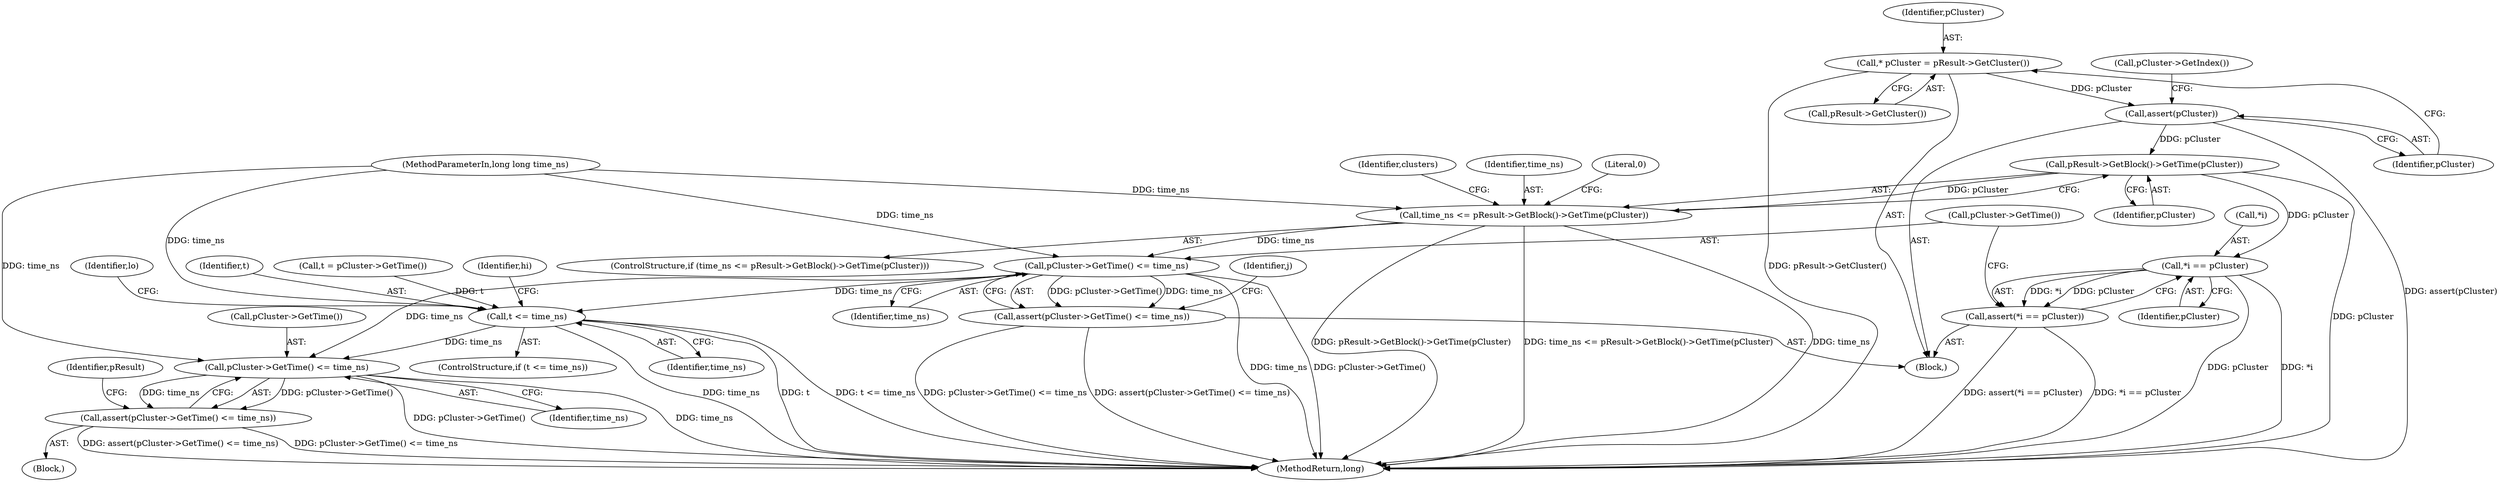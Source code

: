 digraph "1_Android_04839626ed859623901ebd3a5fd483982186b59d_197@pointer" {
"1000125" [label="(Call,* pCluster = pResult->GetCluster())"];
"1000128" [label="(Call,assert(pCluster))"];
"1000137" [label="(Call,pResult->GetBlock()->GetTime(pCluster))"];
"1000135" [label="(Call,time_ns <= pResult->GetBlock()->GetTime(pCluster))"];
"1000169" [label="(Call,pCluster->GetTime() <= time_ns)"];
"1000168" [label="(Call,assert(pCluster->GetTime() <= time_ns))"];
"1000218" [label="(Call,t <= time_ns)"];
"1000259" [label="(Call,pCluster->GetTime() <= time_ns)"];
"1000258" [label="(Call,assert(pCluster->GetTime() <= time_ns))"];
"1000164" [label="(Call,*i == pCluster)"];
"1000163" [label="(Call,assert(*i == pCluster))"];
"1000126" [label="(Identifier,pCluster)"];
"1000250" [label="(Block,)"];
"1000128" [label="(Call,assert(pCluster))"];
"1000220" [label="(Identifier,time_ns)"];
"1000258" [label="(Call,assert(pCluster->GetTime() <= time_ns))"];
"1000137" [label="(Call,pResult->GetBlock()->GetTime(pCluster))"];
"1000167" [label="(Identifier,pCluster)"];
"1000222" [label="(Identifier,lo)"];
"1000104" [label="(MethodParameterIn,long long time_ns)"];
"1000171" [label="(Identifier,time_ns)"];
"1000140" [label="(Literal,0)"];
"1000165" [label="(Call,*i)"];
"1000219" [label="(Identifier,t)"];
"1000142" [label="(Identifier,clusters)"];
"1000164" [label="(Call,*i == pCluster)"];
"1000136" [label="(Identifier,time_ns)"];
"1000138" [label="(Identifier,pCluster)"];
"1000135" [label="(Call,time_ns <= pResult->GetBlock()->GetTime(pCluster))"];
"1000169" [label="(Call,pCluster->GetTime() <= time_ns)"];
"1000214" [label="(Call,t = pCluster->GetTime())"];
"1000129" [label="(Identifier,pCluster)"];
"1000217" [label="(ControlStructure,if (t <= time_ns))"];
"1000125" [label="(Call,* pCluster = pResult->GetCluster())"];
"1000127" [label="(Call,pResult->GetCluster())"];
"1000168" [label="(Call,assert(pCluster->GetTime() <= time_ns))"];
"1000163" [label="(Call,assert(*i == pCluster))"];
"1000106" [label="(Block,)"];
"1000228" [label="(Identifier,hi)"];
"1000263" [label="(Identifier,pResult)"];
"1000134" [label="(ControlStructure,if (time_ns <= pResult->GetBlock()->GetTime(pCluster)))"];
"1000280" [label="(MethodReturn,long)"];
"1000132" [label="(Call,pCluster->GetIndex())"];
"1000170" [label="(Call,pCluster->GetTime())"];
"1000261" [label="(Identifier,time_ns)"];
"1000260" [label="(Call,pCluster->GetTime())"];
"1000218" [label="(Call,t <= time_ns)"];
"1000173" [label="(Identifier,j)"];
"1000259" [label="(Call,pCluster->GetTime() <= time_ns)"];
"1000125" -> "1000106"  [label="AST: "];
"1000125" -> "1000127"  [label="CFG: "];
"1000126" -> "1000125"  [label="AST: "];
"1000127" -> "1000125"  [label="AST: "];
"1000129" -> "1000125"  [label="CFG: "];
"1000125" -> "1000280"  [label="DDG: pResult->GetCluster()"];
"1000125" -> "1000128"  [label="DDG: pCluster"];
"1000128" -> "1000106"  [label="AST: "];
"1000128" -> "1000129"  [label="CFG: "];
"1000129" -> "1000128"  [label="AST: "];
"1000132" -> "1000128"  [label="CFG: "];
"1000128" -> "1000280"  [label="DDG: assert(pCluster)"];
"1000128" -> "1000137"  [label="DDG: pCluster"];
"1000137" -> "1000135"  [label="AST: "];
"1000137" -> "1000138"  [label="CFG: "];
"1000138" -> "1000137"  [label="AST: "];
"1000135" -> "1000137"  [label="CFG: "];
"1000137" -> "1000280"  [label="DDG: pCluster"];
"1000137" -> "1000135"  [label="DDG: pCluster"];
"1000137" -> "1000164"  [label="DDG: pCluster"];
"1000135" -> "1000134"  [label="AST: "];
"1000136" -> "1000135"  [label="AST: "];
"1000140" -> "1000135"  [label="CFG: "];
"1000142" -> "1000135"  [label="CFG: "];
"1000135" -> "1000280"  [label="DDG: time_ns <= pResult->GetBlock()->GetTime(pCluster)"];
"1000135" -> "1000280"  [label="DDG: time_ns"];
"1000135" -> "1000280"  [label="DDG: pResult->GetBlock()->GetTime(pCluster)"];
"1000104" -> "1000135"  [label="DDG: time_ns"];
"1000135" -> "1000169"  [label="DDG: time_ns"];
"1000169" -> "1000168"  [label="AST: "];
"1000169" -> "1000171"  [label="CFG: "];
"1000170" -> "1000169"  [label="AST: "];
"1000171" -> "1000169"  [label="AST: "];
"1000168" -> "1000169"  [label="CFG: "];
"1000169" -> "1000280"  [label="DDG: time_ns"];
"1000169" -> "1000280"  [label="DDG: pCluster->GetTime()"];
"1000169" -> "1000168"  [label="DDG: pCluster->GetTime()"];
"1000169" -> "1000168"  [label="DDG: time_ns"];
"1000104" -> "1000169"  [label="DDG: time_ns"];
"1000169" -> "1000218"  [label="DDG: time_ns"];
"1000169" -> "1000259"  [label="DDG: time_ns"];
"1000168" -> "1000106"  [label="AST: "];
"1000173" -> "1000168"  [label="CFG: "];
"1000168" -> "1000280"  [label="DDG: assert(pCluster->GetTime() <= time_ns)"];
"1000168" -> "1000280"  [label="DDG: pCluster->GetTime() <= time_ns"];
"1000218" -> "1000217"  [label="AST: "];
"1000218" -> "1000220"  [label="CFG: "];
"1000219" -> "1000218"  [label="AST: "];
"1000220" -> "1000218"  [label="AST: "];
"1000222" -> "1000218"  [label="CFG: "];
"1000228" -> "1000218"  [label="CFG: "];
"1000218" -> "1000280"  [label="DDG: t"];
"1000218" -> "1000280"  [label="DDG: t <= time_ns"];
"1000218" -> "1000280"  [label="DDG: time_ns"];
"1000214" -> "1000218"  [label="DDG: t"];
"1000104" -> "1000218"  [label="DDG: time_ns"];
"1000218" -> "1000259"  [label="DDG: time_ns"];
"1000259" -> "1000258"  [label="AST: "];
"1000259" -> "1000261"  [label="CFG: "];
"1000260" -> "1000259"  [label="AST: "];
"1000261" -> "1000259"  [label="AST: "];
"1000258" -> "1000259"  [label="CFG: "];
"1000259" -> "1000280"  [label="DDG: pCluster->GetTime()"];
"1000259" -> "1000280"  [label="DDG: time_ns"];
"1000259" -> "1000258"  [label="DDG: pCluster->GetTime()"];
"1000259" -> "1000258"  [label="DDG: time_ns"];
"1000104" -> "1000259"  [label="DDG: time_ns"];
"1000258" -> "1000250"  [label="AST: "];
"1000263" -> "1000258"  [label="CFG: "];
"1000258" -> "1000280"  [label="DDG: pCluster->GetTime() <= time_ns"];
"1000258" -> "1000280"  [label="DDG: assert(pCluster->GetTime() <= time_ns)"];
"1000164" -> "1000163"  [label="AST: "];
"1000164" -> "1000167"  [label="CFG: "];
"1000165" -> "1000164"  [label="AST: "];
"1000167" -> "1000164"  [label="AST: "];
"1000163" -> "1000164"  [label="CFG: "];
"1000164" -> "1000280"  [label="DDG: pCluster"];
"1000164" -> "1000280"  [label="DDG: *i"];
"1000164" -> "1000163"  [label="DDG: *i"];
"1000164" -> "1000163"  [label="DDG: pCluster"];
"1000163" -> "1000106"  [label="AST: "];
"1000170" -> "1000163"  [label="CFG: "];
"1000163" -> "1000280"  [label="DDG: *i == pCluster"];
"1000163" -> "1000280"  [label="DDG: assert(*i == pCluster)"];
}
